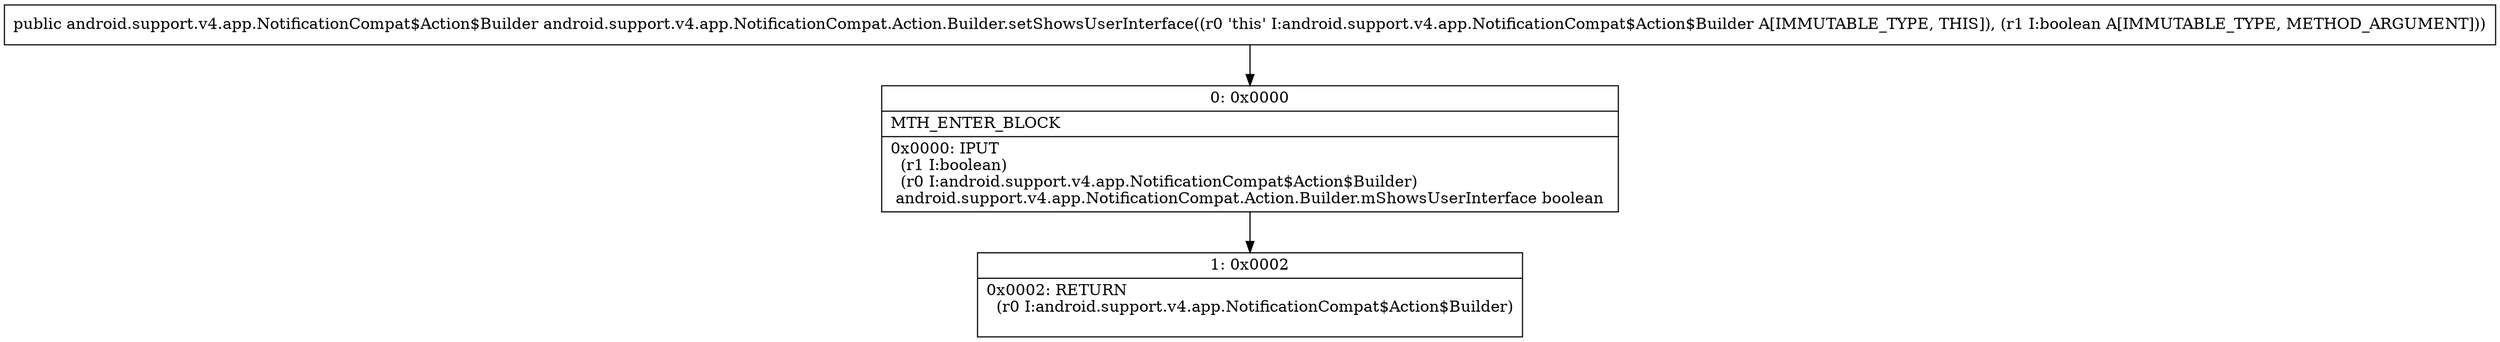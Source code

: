 digraph "CFG forandroid.support.v4.app.NotificationCompat.Action.Builder.setShowsUserInterface(Z)Landroid\/support\/v4\/app\/NotificationCompat$Action$Builder;" {
Node_0 [shape=record,label="{0\:\ 0x0000|MTH_ENTER_BLOCK\l|0x0000: IPUT  \l  (r1 I:boolean)\l  (r0 I:android.support.v4.app.NotificationCompat$Action$Builder)\l android.support.v4.app.NotificationCompat.Action.Builder.mShowsUserInterface boolean \l}"];
Node_1 [shape=record,label="{1\:\ 0x0002|0x0002: RETURN  \l  (r0 I:android.support.v4.app.NotificationCompat$Action$Builder)\l \l}"];
MethodNode[shape=record,label="{public android.support.v4.app.NotificationCompat$Action$Builder android.support.v4.app.NotificationCompat.Action.Builder.setShowsUserInterface((r0 'this' I:android.support.v4.app.NotificationCompat$Action$Builder A[IMMUTABLE_TYPE, THIS]), (r1 I:boolean A[IMMUTABLE_TYPE, METHOD_ARGUMENT])) }"];
MethodNode -> Node_0;
Node_0 -> Node_1;
}

